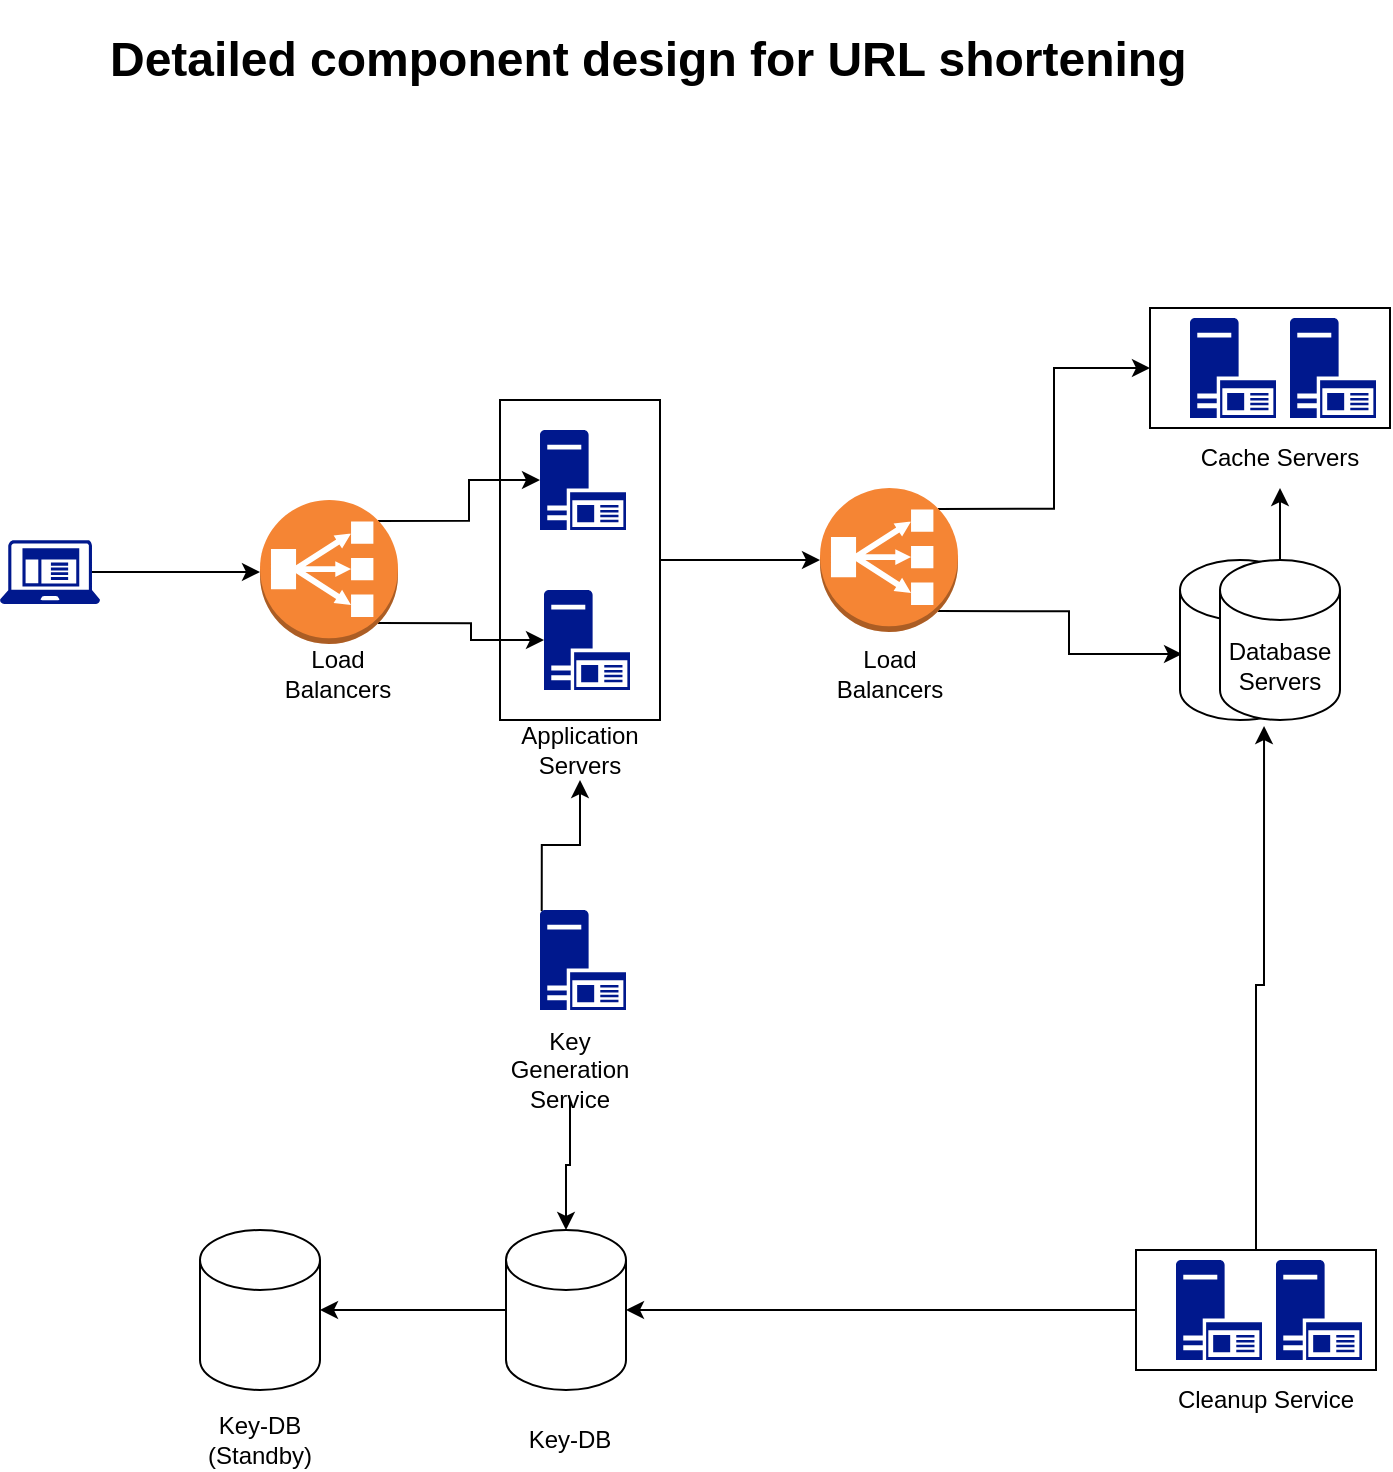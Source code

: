 <mxfile version="20.1.1" type="github">
  <diagram id="lTgyt2pMQajPeKR8Uzmh" name="Page-1">
    <mxGraphModel dx="1422" dy="800" grid="1" gridSize="10" guides="1" tooltips="1" connect="1" arrows="1" fold="1" page="1" pageScale="1" pageWidth="850" pageHeight="1100" math="0" shadow="0">
      <root>
        <mxCell id="0" />
        <mxCell id="1" parent="0" />
        <mxCell id="6mBeEqP1D3HvYm-OmFjo-25" style="edgeStyle=orthogonalEdgeStyle;rounded=0;orthogonalLoop=1;jettySize=auto;html=1;exitX=1;exitY=0.5;exitDx=0;exitDy=0;entryX=0;entryY=0.5;entryDx=0;entryDy=0;entryPerimeter=0;" edge="1" parent="1" source="6mBeEqP1D3HvYm-OmFjo-20" target="6mBeEqP1D3HvYm-OmFjo-5">
          <mxGeometry relative="1" as="geometry" />
        </mxCell>
        <mxCell id="6mBeEqP1D3HvYm-OmFjo-20" value="" style="rounded=0;whiteSpace=wrap;html=1;" vertex="1" parent="1">
          <mxGeometry x="360" y="200" width="80" height="160" as="geometry" />
        </mxCell>
        <mxCell id="6mBeEqP1D3HvYm-OmFjo-12" value="" style="rounded=0;whiteSpace=wrap;html=1;" vertex="1" parent="1">
          <mxGeometry x="685" y="154" width="120" height="60" as="geometry" />
        </mxCell>
        <mxCell id="6mBeEqP1D3HvYm-OmFjo-22" style="edgeStyle=orthogonalEdgeStyle;rounded=0;orthogonalLoop=1;jettySize=auto;html=1;exitX=0.92;exitY=0.5;exitDx=0;exitDy=0;exitPerimeter=0;" edge="1" parent="1" source="6mBeEqP1D3HvYm-OmFjo-1" target="6mBeEqP1D3HvYm-OmFjo-2">
          <mxGeometry relative="1" as="geometry" />
        </mxCell>
        <mxCell id="6mBeEqP1D3HvYm-OmFjo-1" value="" style="sketch=0;aspect=fixed;pointerEvents=1;shadow=0;dashed=0;html=1;strokeColor=none;labelPosition=center;verticalLabelPosition=bottom;verticalAlign=top;align=center;fillColor=#00188D;shape=mxgraph.mscae.enterprise.client_application" vertex="1" parent="1">
          <mxGeometry x="110" y="270" width="50" height="32" as="geometry" />
        </mxCell>
        <mxCell id="6mBeEqP1D3HvYm-OmFjo-23" style="edgeStyle=orthogonalEdgeStyle;rounded=0;orthogonalLoop=1;jettySize=auto;html=1;exitX=0.855;exitY=0.145;exitDx=0;exitDy=0;exitPerimeter=0;entryX=0;entryY=0.5;entryDx=0;entryDy=0;entryPerimeter=0;" edge="1" parent="1" source="6mBeEqP1D3HvYm-OmFjo-2" target="6mBeEqP1D3HvYm-OmFjo-7">
          <mxGeometry relative="1" as="geometry" />
        </mxCell>
        <mxCell id="6mBeEqP1D3HvYm-OmFjo-24" style="edgeStyle=orthogonalEdgeStyle;rounded=0;orthogonalLoop=1;jettySize=auto;html=1;exitX=0.855;exitY=0.855;exitDx=0;exitDy=0;exitPerimeter=0;entryX=0;entryY=0.5;entryDx=0;entryDy=0;entryPerimeter=0;" edge="1" parent="1" source="6mBeEqP1D3HvYm-OmFjo-2" target="6mBeEqP1D3HvYm-OmFjo-3">
          <mxGeometry relative="1" as="geometry" />
        </mxCell>
        <mxCell id="6mBeEqP1D3HvYm-OmFjo-2" value="" style="outlineConnect=0;dashed=0;verticalLabelPosition=bottom;verticalAlign=top;align=center;html=1;shape=mxgraph.aws3.classic_load_balancer;fillColor=#F58534;gradientColor=none;" vertex="1" parent="1">
          <mxGeometry x="240" y="250" width="69" height="72" as="geometry" />
        </mxCell>
        <mxCell id="6mBeEqP1D3HvYm-OmFjo-3" value="" style="sketch=0;aspect=fixed;pointerEvents=1;shadow=0;dashed=0;html=1;strokeColor=none;labelPosition=center;verticalLabelPosition=bottom;verticalAlign=top;align=center;fillColor=#00188D;shape=mxgraph.mscae.enterprise.application_server2" vertex="1" parent="1">
          <mxGeometry x="382" y="295" width="43" height="50" as="geometry" />
        </mxCell>
        <mxCell id="6mBeEqP1D3HvYm-OmFjo-28" style="edgeStyle=orthogonalEdgeStyle;rounded=0;orthogonalLoop=1;jettySize=auto;html=1;exitX=0.855;exitY=0.145;exitDx=0;exitDy=0;exitPerimeter=0;entryX=0;entryY=0.5;entryDx=0;entryDy=0;" edge="1" parent="1" source="6mBeEqP1D3HvYm-OmFjo-5" target="6mBeEqP1D3HvYm-OmFjo-12">
          <mxGeometry relative="1" as="geometry" />
        </mxCell>
        <mxCell id="6mBeEqP1D3HvYm-OmFjo-30" style="edgeStyle=orthogonalEdgeStyle;rounded=0;orthogonalLoop=1;jettySize=auto;html=1;exitX=0.855;exitY=0.855;exitDx=0;exitDy=0;exitPerimeter=0;entryX=0.017;entryY=0.588;entryDx=0;entryDy=0;entryPerimeter=0;" edge="1" parent="1" source="6mBeEqP1D3HvYm-OmFjo-5" target="6mBeEqP1D3HvYm-OmFjo-10">
          <mxGeometry relative="1" as="geometry" />
        </mxCell>
        <mxCell id="6mBeEqP1D3HvYm-OmFjo-5" value="" style="outlineConnect=0;dashed=0;verticalLabelPosition=bottom;verticalAlign=top;align=center;html=1;shape=mxgraph.aws3.classic_load_balancer;fillColor=#F58534;gradientColor=none;" vertex="1" parent="1">
          <mxGeometry x="520" y="244" width="69" height="72" as="geometry" />
        </mxCell>
        <mxCell id="6mBeEqP1D3HvYm-OmFjo-50" style="edgeStyle=orthogonalEdgeStyle;rounded=0;orthogonalLoop=1;jettySize=auto;html=1;exitX=0.02;exitY=0.01;exitDx=0;exitDy=0;exitPerimeter=0;" edge="1" parent="1" source="6mBeEqP1D3HvYm-OmFjo-6" target="6mBeEqP1D3HvYm-OmFjo-21">
          <mxGeometry relative="1" as="geometry" />
        </mxCell>
        <mxCell id="6mBeEqP1D3HvYm-OmFjo-6" value="" style="sketch=0;aspect=fixed;pointerEvents=1;shadow=0;dashed=0;html=1;strokeColor=none;labelPosition=center;verticalLabelPosition=bottom;verticalAlign=top;align=center;fillColor=#00188D;shape=mxgraph.mscae.enterprise.application_server2" vertex="1" parent="1">
          <mxGeometry x="380" y="455" width="43" height="50" as="geometry" />
        </mxCell>
        <mxCell id="6mBeEqP1D3HvYm-OmFjo-7" value="" style="sketch=0;aspect=fixed;pointerEvents=1;shadow=0;dashed=0;html=1;strokeColor=none;labelPosition=center;verticalLabelPosition=bottom;verticalAlign=top;align=center;fillColor=#00188D;shape=mxgraph.mscae.enterprise.application_server2" vertex="1" parent="1">
          <mxGeometry x="380" y="215" width="43" height="50" as="geometry" />
        </mxCell>
        <mxCell id="6mBeEqP1D3HvYm-OmFjo-8" value="" style="sketch=0;aspect=fixed;pointerEvents=1;shadow=0;dashed=0;html=1;strokeColor=none;labelPosition=center;verticalLabelPosition=bottom;verticalAlign=top;align=center;fillColor=#00188D;shape=mxgraph.mscae.enterprise.application_server2" vertex="1" parent="1">
          <mxGeometry x="705" y="159" width="43" height="50" as="geometry" />
        </mxCell>
        <mxCell id="6mBeEqP1D3HvYm-OmFjo-9" value="" style="sketch=0;aspect=fixed;pointerEvents=1;shadow=0;dashed=0;html=1;strokeColor=none;labelPosition=center;verticalLabelPosition=bottom;verticalAlign=top;align=center;fillColor=#00188D;shape=mxgraph.mscae.enterprise.application_server2" vertex="1" parent="1">
          <mxGeometry x="755" y="159" width="43" height="50" as="geometry" />
        </mxCell>
        <mxCell id="6mBeEqP1D3HvYm-OmFjo-10" value="" style="shape=cylinder3;whiteSpace=wrap;html=1;boundedLbl=1;backgroundOutline=1;size=15;" vertex="1" parent="1">
          <mxGeometry x="700" y="280" width="60" height="80" as="geometry" />
        </mxCell>
        <mxCell id="6mBeEqP1D3HvYm-OmFjo-31" style="edgeStyle=orthogonalEdgeStyle;rounded=0;orthogonalLoop=1;jettySize=auto;html=1;exitX=0.5;exitY=0;exitDx=0;exitDy=0;exitPerimeter=0;" edge="1" parent="1" source="6mBeEqP1D3HvYm-OmFjo-11" target="6mBeEqP1D3HvYm-OmFjo-13">
          <mxGeometry relative="1" as="geometry" />
        </mxCell>
        <mxCell id="6mBeEqP1D3HvYm-OmFjo-11" value="Database Servers" style="shape=cylinder3;whiteSpace=wrap;html=1;boundedLbl=1;backgroundOutline=1;size=15;" vertex="1" parent="1">
          <mxGeometry x="720" y="280" width="60" height="80" as="geometry" />
        </mxCell>
        <mxCell id="6mBeEqP1D3HvYm-OmFjo-13" value="Cache Servers" style="text;html=1;strokeColor=none;fillColor=none;align=center;verticalAlign=middle;whiteSpace=wrap;rounded=0;" vertex="1" parent="1">
          <mxGeometry x="695" y="214" width="110" height="30" as="geometry" />
        </mxCell>
        <mxCell id="6mBeEqP1D3HvYm-OmFjo-32" style="edgeStyle=orthogonalEdgeStyle;rounded=0;orthogonalLoop=1;jettySize=auto;html=1;exitX=0.5;exitY=0;exitDx=0;exitDy=0;entryX=0.367;entryY=1.038;entryDx=0;entryDy=0;entryPerimeter=0;" edge="1" parent="1" source="6mBeEqP1D3HvYm-OmFjo-14" target="6mBeEqP1D3HvYm-OmFjo-11">
          <mxGeometry relative="1" as="geometry" />
        </mxCell>
        <mxCell id="6mBeEqP1D3HvYm-OmFjo-33" style="edgeStyle=orthogonalEdgeStyle;rounded=0;orthogonalLoop=1;jettySize=auto;html=1;exitX=0;exitY=0.5;exitDx=0;exitDy=0;" edge="1" parent="1" source="6mBeEqP1D3HvYm-OmFjo-14" target="6mBeEqP1D3HvYm-OmFjo-18">
          <mxGeometry relative="1" as="geometry" />
        </mxCell>
        <mxCell id="6mBeEqP1D3HvYm-OmFjo-14" value="" style="rounded=0;whiteSpace=wrap;html=1;" vertex="1" parent="1">
          <mxGeometry x="678" y="625" width="120" height="60" as="geometry" />
        </mxCell>
        <mxCell id="6mBeEqP1D3HvYm-OmFjo-15" value="" style="sketch=0;aspect=fixed;pointerEvents=1;shadow=0;dashed=0;html=1;strokeColor=none;labelPosition=center;verticalLabelPosition=bottom;verticalAlign=top;align=center;fillColor=#00188D;shape=mxgraph.mscae.enterprise.application_server2" vertex="1" parent="1">
          <mxGeometry x="698" y="630" width="43" height="50" as="geometry" />
        </mxCell>
        <mxCell id="6mBeEqP1D3HvYm-OmFjo-16" value="" style="sketch=0;aspect=fixed;pointerEvents=1;shadow=0;dashed=0;html=1;strokeColor=none;labelPosition=center;verticalLabelPosition=bottom;verticalAlign=top;align=center;fillColor=#00188D;shape=mxgraph.mscae.enterprise.application_server2" vertex="1" parent="1">
          <mxGeometry x="748" y="630" width="43" height="50" as="geometry" />
        </mxCell>
        <mxCell id="6mBeEqP1D3HvYm-OmFjo-17" value="Cleanup Service" style="text;html=1;strokeColor=none;fillColor=none;align=center;verticalAlign=middle;whiteSpace=wrap;rounded=0;" vertex="1" parent="1">
          <mxGeometry x="688" y="685" width="110" height="30" as="geometry" />
        </mxCell>
        <mxCell id="6mBeEqP1D3HvYm-OmFjo-36" style="edgeStyle=orthogonalEdgeStyle;rounded=0;orthogonalLoop=1;jettySize=auto;html=1;exitX=0;exitY=0.5;exitDx=0;exitDy=0;exitPerimeter=0;entryX=1;entryY=0.5;entryDx=0;entryDy=0;entryPerimeter=0;" edge="1" parent="1" source="6mBeEqP1D3HvYm-OmFjo-18" target="6mBeEqP1D3HvYm-OmFjo-19">
          <mxGeometry relative="1" as="geometry" />
        </mxCell>
        <mxCell id="6mBeEqP1D3HvYm-OmFjo-18" value="" style="shape=cylinder3;whiteSpace=wrap;html=1;boundedLbl=1;backgroundOutline=1;size=15;" vertex="1" parent="1">
          <mxGeometry x="363" y="615" width="60" height="80" as="geometry" />
        </mxCell>
        <mxCell id="6mBeEqP1D3HvYm-OmFjo-19" value="" style="shape=cylinder3;whiteSpace=wrap;html=1;boundedLbl=1;backgroundOutline=1;size=15;" vertex="1" parent="1">
          <mxGeometry x="210" y="615" width="60" height="80" as="geometry" />
        </mxCell>
        <mxCell id="6mBeEqP1D3HvYm-OmFjo-21" value="Application Servers" style="text;html=1;strokeColor=none;fillColor=none;align=center;verticalAlign=middle;whiteSpace=wrap;rounded=0;" vertex="1" parent="1">
          <mxGeometry x="370" y="360" width="60" height="30" as="geometry" />
        </mxCell>
        <mxCell id="6mBeEqP1D3HvYm-OmFjo-26" value="Load Balancers" style="text;html=1;strokeColor=none;fillColor=none;align=center;verticalAlign=middle;whiteSpace=wrap;rounded=0;" vertex="1" parent="1">
          <mxGeometry x="249" y="322" width="60" height="30" as="geometry" />
        </mxCell>
        <mxCell id="6mBeEqP1D3HvYm-OmFjo-27" value="Load Balancers" style="text;html=1;strokeColor=none;fillColor=none;align=center;verticalAlign=middle;whiteSpace=wrap;rounded=0;" vertex="1" parent="1">
          <mxGeometry x="524.5" y="322" width="60" height="30" as="geometry" />
        </mxCell>
        <mxCell id="6mBeEqP1D3HvYm-OmFjo-34" value="Key-DB" style="text;html=1;strokeColor=none;fillColor=none;align=center;verticalAlign=middle;whiteSpace=wrap;rounded=0;" vertex="1" parent="1">
          <mxGeometry x="365" y="705" width="60" height="30" as="geometry" />
        </mxCell>
        <mxCell id="6mBeEqP1D3HvYm-OmFjo-35" value="Key-DB (Standby)" style="text;html=1;strokeColor=none;fillColor=none;align=center;verticalAlign=middle;whiteSpace=wrap;rounded=0;" vertex="1" parent="1">
          <mxGeometry x="210" y="705" width="60" height="30" as="geometry" />
        </mxCell>
        <mxCell id="6mBeEqP1D3HvYm-OmFjo-51" style="edgeStyle=orthogonalEdgeStyle;rounded=0;orthogonalLoop=1;jettySize=auto;html=1;exitX=0.5;exitY=1;exitDx=0;exitDy=0;entryX=0.5;entryY=0;entryDx=0;entryDy=0;entryPerimeter=0;" edge="1" parent="1" source="6mBeEqP1D3HvYm-OmFjo-37" target="6mBeEqP1D3HvYm-OmFjo-18">
          <mxGeometry relative="1" as="geometry" />
        </mxCell>
        <mxCell id="6mBeEqP1D3HvYm-OmFjo-37" value="Key Generation Service&lt;br&gt;" style="text;html=1;strokeColor=none;fillColor=none;align=center;verticalAlign=middle;whiteSpace=wrap;rounded=0;" vertex="1" parent="1">
          <mxGeometry x="365" y="520" width="60" height="30" as="geometry" />
        </mxCell>
        <mxCell id="6mBeEqP1D3HvYm-OmFjo-52" value="&lt;h1&gt;Detailed component design for URL shortening&lt;/h1&gt;" style="text;html=1;strokeColor=none;fillColor=none;spacing=5;spacingTop=-20;whiteSpace=wrap;overflow=hidden;rounded=0;" vertex="1" parent="1">
          <mxGeometry x="160" y="10" width="620" height="120" as="geometry" />
        </mxCell>
      </root>
    </mxGraphModel>
  </diagram>
</mxfile>

